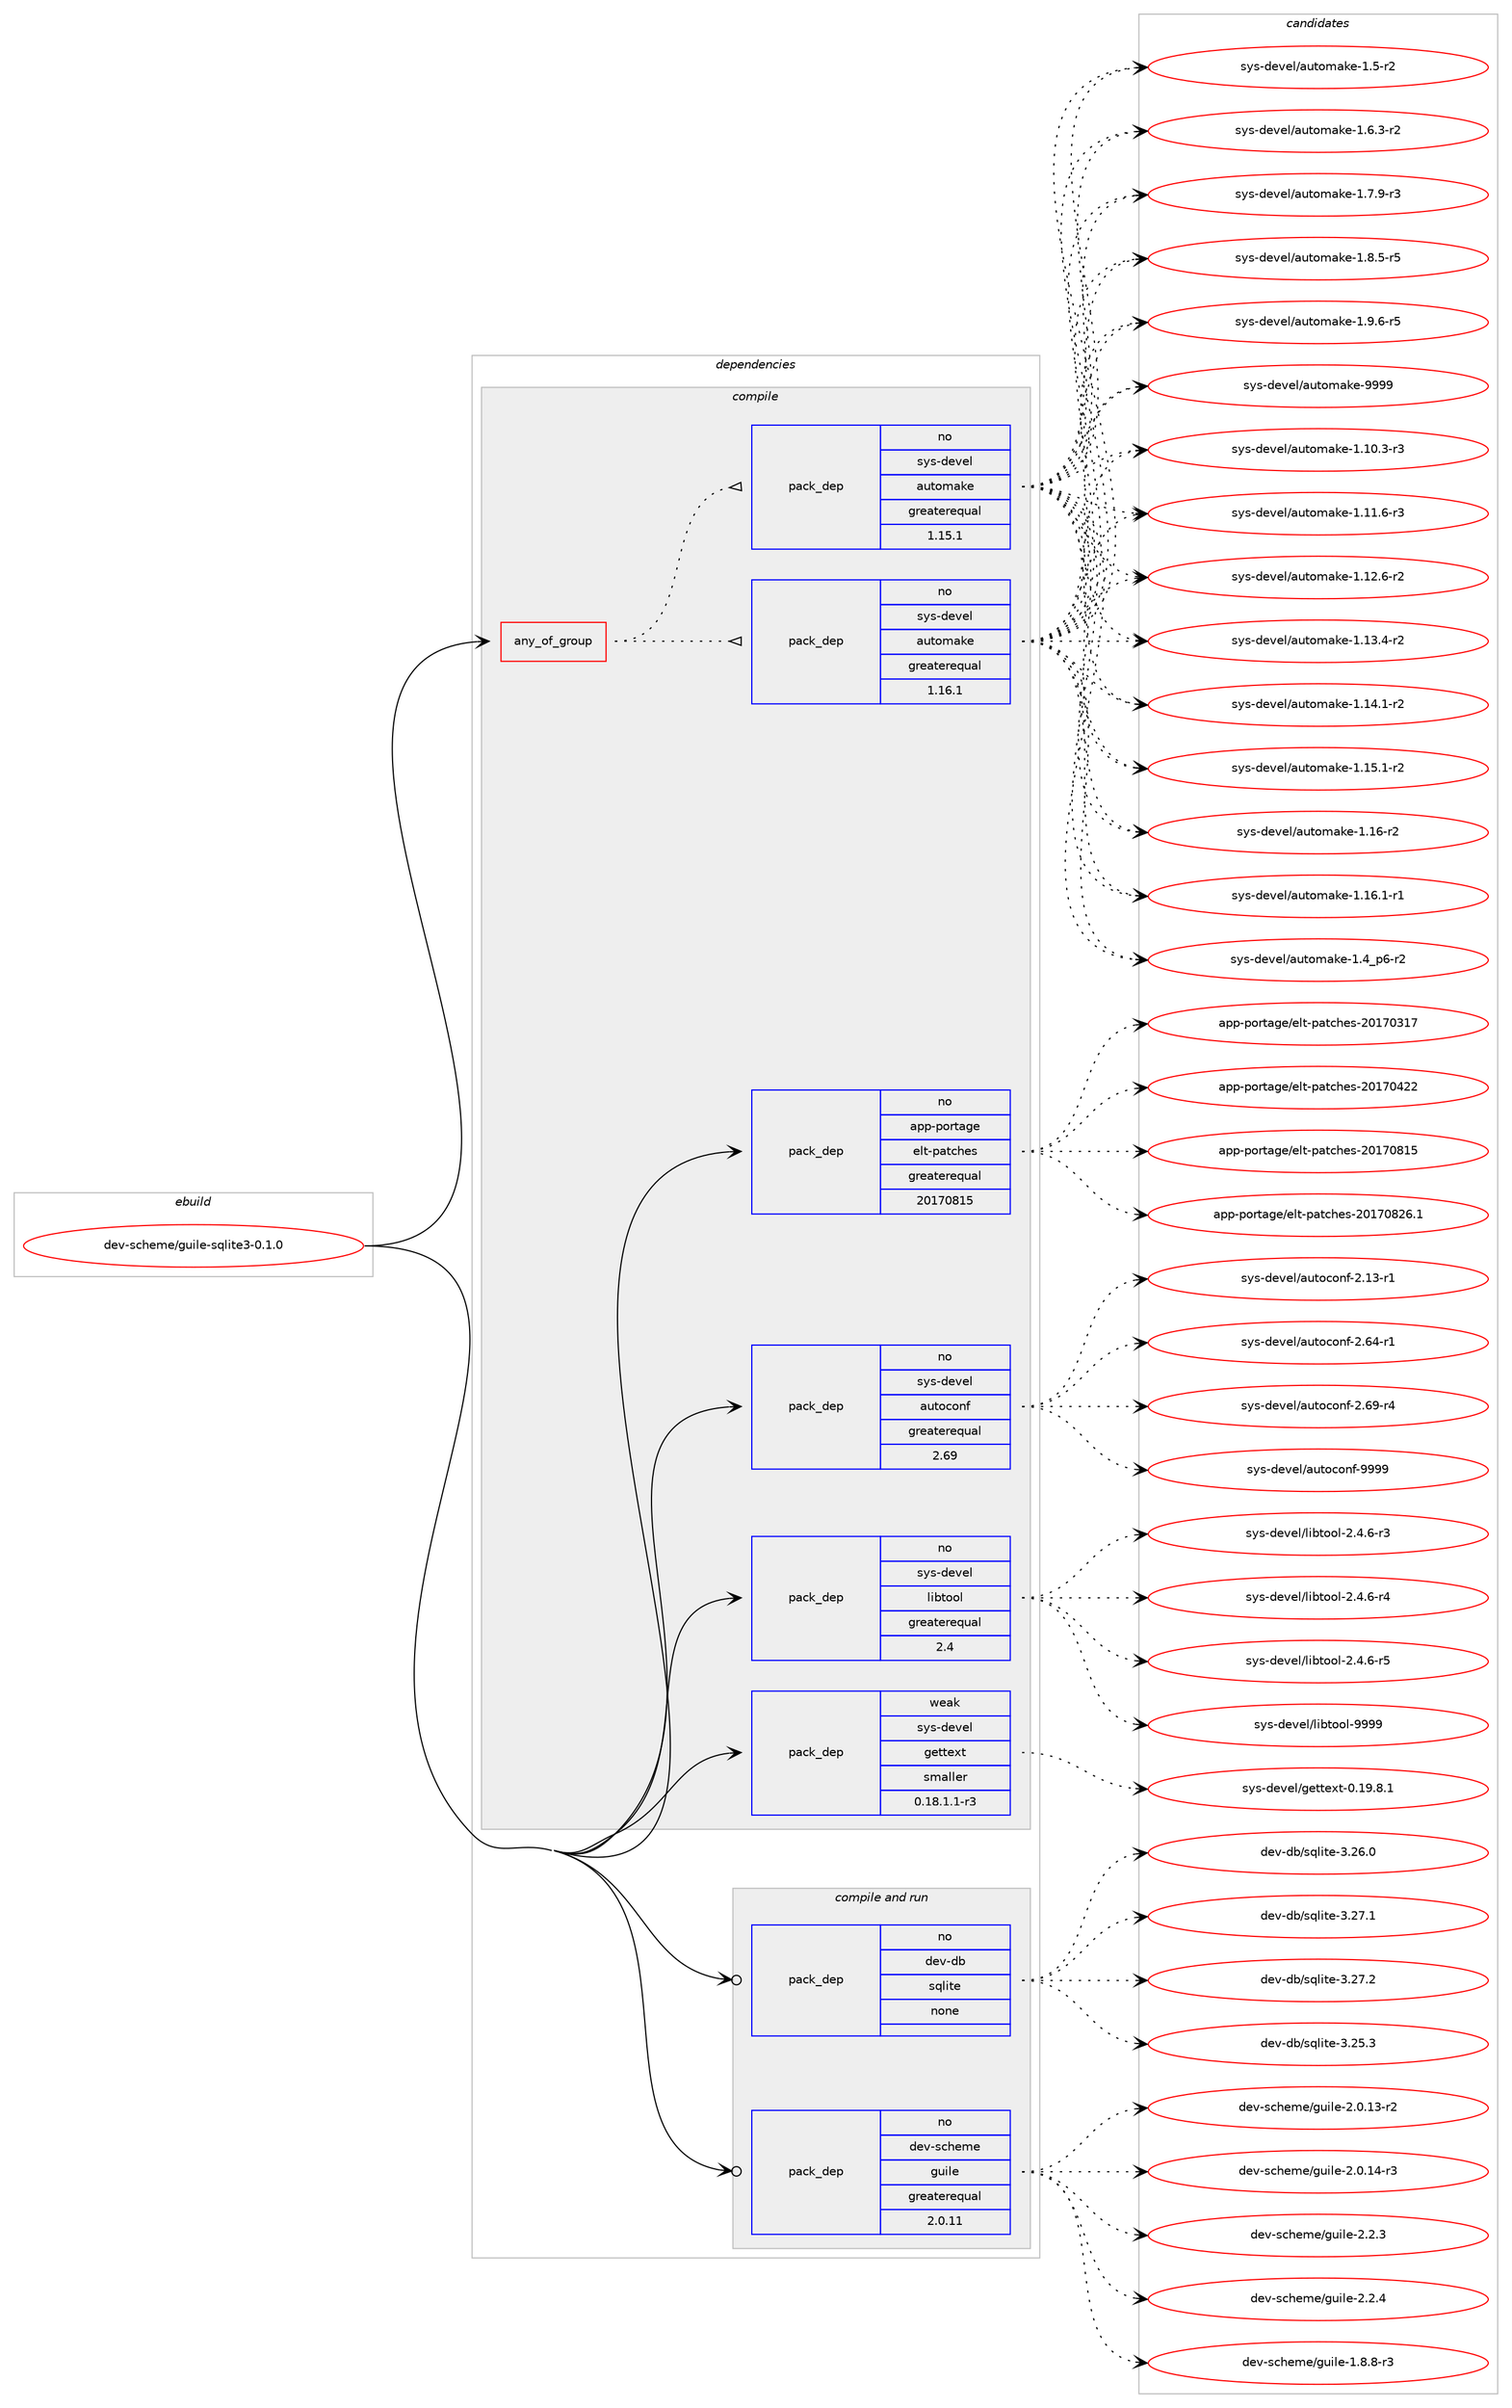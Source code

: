 digraph prolog {

# *************
# Graph options
# *************

newrank=true;
concentrate=true;
compound=true;
graph [rankdir=LR,fontname=Helvetica,fontsize=10,ranksep=1.5];#, ranksep=2.5, nodesep=0.2];
edge  [arrowhead=vee];
node  [fontname=Helvetica,fontsize=10];

# **********
# The ebuild
# **********

subgraph cluster_leftcol {
color=gray;
rank=same;
label=<<i>ebuild</i>>;
id [label="dev-scheme/guile-sqlite3-0.1.0", color=red, width=4, href="../dev-scheme/guile-sqlite3-0.1.0.svg"];
}

# ****************
# The dependencies
# ****************

subgraph cluster_midcol {
color=gray;
label=<<i>dependencies</i>>;
subgraph cluster_compile {
fillcolor="#eeeeee";
style=filled;
label=<<i>compile</i>>;
subgraph any22961 {
dependency1538672 [label=<<TABLE BORDER="0" CELLBORDER="1" CELLSPACING="0" CELLPADDING="4"><TR><TD CELLPADDING="10">any_of_group</TD></TR></TABLE>>, shape=none, color=red];subgraph pack1092229 {
dependency1538673 [label=<<TABLE BORDER="0" CELLBORDER="1" CELLSPACING="0" CELLPADDING="4" WIDTH="220"><TR><TD ROWSPAN="6" CELLPADDING="30">pack_dep</TD></TR><TR><TD WIDTH="110">no</TD></TR><TR><TD>sys-devel</TD></TR><TR><TD>automake</TD></TR><TR><TD>greaterequal</TD></TR><TR><TD>1.16.1</TD></TR></TABLE>>, shape=none, color=blue];
}
dependency1538672:e -> dependency1538673:w [weight=20,style="dotted",arrowhead="oinv"];
subgraph pack1092230 {
dependency1538674 [label=<<TABLE BORDER="0" CELLBORDER="1" CELLSPACING="0" CELLPADDING="4" WIDTH="220"><TR><TD ROWSPAN="6" CELLPADDING="30">pack_dep</TD></TR><TR><TD WIDTH="110">no</TD></TR><TR><TD>sys-devel</TD></TR><TR><TD>automake</TD></TR><TR><TD>greaterequal</TD></TR><TR><TD>1.15.1</TD></TR></TABLE>>, shape=none, color=blue];
}
dependency1538672:e -> dependency1538674:w [weight=20,style="dotted",arrowhead="oinv"];
}
id:e -> dependency1538672:w [weight=20,style="solid",arrowhead="vee"];
subgraph pack1092231 {
dependency1538675 [label=<<TABLE BORDER="0" CELLBORDER="1" CELLSPACING="0" CELLPADDING="4" WIDTH="220"><TR><TD ROWSPAN="6" CELLPADDING="30">pack_dep</TD></TR><TR><TD WIDTH="110">no</TD></TR><TR><TD>app-portage</TD></TR><TR><TD>elt-patches</TD></TR><TR><TD>greaterequal</TD></TR><TR><TD>20170815</TD></TR></TABLE>>, shape=none, color=blue];
}
id:e -> dependency1538675:w [weight=20,style="solid",arrowhead="vee"];
subgraph pack1092232 {
dependency1538676 [label=<<TABLE BORDER="0" CELLBORDER="1" CELLSPACING="0" CELLPADDING="4" WIDTH="220"><TR><TD ROWSPAN="6" CELLPADDING="30">pack_dep</TD></TR><TR><TD WIDTH="110">no</TD></TR><TR><TD>sys-devel</TD></TR><TR><TD>autoconf</TD></TR><TR><TD>greaterequal</TD></TR><TR><TD>2.69</TD></TR></TABLE>>, shape=none, color=blue];
}
id:e -> dependency1538676:w [weight=20,style="solid",arrowhead="vee"];
subgraph pack1092233 {
dependency1538677 [label=<<TABLE BORDER="0" CELLBORDER="1" CELLSPACING="0" CELLPADDING="4" WIDTH="220"><TR><TD ROWSPAN="6" CELLPADDING="30">pack_dep</TD></TR><TR><TD WIDTH="110">no</TD></TR><TR><TD>sys-devel</TD></TR><TR><TD>libtool</TD></TR><TR><TD>greaterequal</TD></TR><TR><TD>2.4</TD></TR></TABLE>>, shape=none, color=blue];
}
id:e -> dependency1538677:w [weight=20,style="solid",arrowhead="vee"];
subgraph pack1092234 {
dependency1538678 [label=<<TABLE BORDER="0" CELLBORDER="1" CELLSPACING="0" CELLPADDING="4" WIDTH="220"><TR><TD ROWSPAN="6" CELLPADDING="30">pack_dep</TD></TR><TR><TD WIDTH="110">weak</TD></TR><TR><TD>sys-devel</TD></TR><TR><TD>gettext</TD></TR><TR><TD>smaller</TD></TR><TR><TD>0.18.1.1-r3</TD></TR></TABLE>>, shape=none, color=blue];
}
id:e -> dependency1538678:w [weight=20,style="solid",arrowhead="vee"];
}
subgraph cluster_compileandrun {
fillcolor="#eeeeee";
style=filled;
label=<<i>compile and run</i>>;
subgraph pack1092235 {
dependency1538679 [label=<<TABLE BORDER="0" CELLBORDER="1" CELLSPACING="0" CELLPADDING="4" WIDTH="220"><TR><TD ROWSPAN="6" CELLPADDING="30">pack_dep</TD></TR><TR><TD WIDTH="110">no</TD></TR><TR><TD>dev-db</TD></TR><TR><TD>sqlite</TD></TR><TR><TD>none</TD></TR><TR><TD></TD></TR></TABLE>>, shape=none, color=blue];
}
id:e -> dependency1538679:w [weight=20,style="solid",arrowhead="odotvee"];
subgraph pack1092236 {
dependency1538680 [label=<<TABLE BORDER="0" CELLBORDER="1" CELLSPACING="0" CELLPADDING="4" WIDTH="220"><TR><TD ROWSPAN="6" CELLPADDING="30">pack_dep</TD></TR><TR><TD WIDTH="110">no</TD></TR><TR><TD>dev-scheme</TD></TR><TR><TD>guile</TD></TR><TR><TD>greaterequal</TD></TR><TR><TD>2.0.11</TD></TR></TABLE>>, shape=none, color=blue];
}
id:e -> dependency1538680:w [weight=20,style="solid",arrowhead="odotvee"];
}
subgraph cluster_run {
fillcolor="#eeeeee";
style=filled;
label=<<i>run</i>>;
}
}

# **************
# The candidates
# **************

subgraph cluster_choices {
rank=same;
color=gray;
label=<<i>candidates</i>>;

subgraph choice1092229 {
color=black;
nodesep=1;
choice11512111545100101118101108479711711611110997107101454946494846514511451 [label="sys-devel/automake-1.10.3-r3", color=red, width=4,href="../sys-devel/automake-1.10.3-r3.svg"];
choice11512111545100101118101108479711711611110997107101454946494946544511451 [label="sys-devel/automake-1.11.6-r3", color=red, width=4,href="../sys-devel/automake-1.11.6-r3.svg"];
choice11512111545100101118101108479711711611110997107101454946495046544511450 [label="sys-devel/automake-1.12.6-r2", color=red, width=4,href="../sys-devel/automake-1.12.6-r2.svg"];
choice11512111545100101118101108479711711611110997107101454946495146524511450 [label="sys-devel/automake-1.13.4-r2", color=red, width=4,href="../sys-devel/automake-1.13.4-r2.svg"];
choice11512111545100101118101108479711711611110997107101454946495246494511450 [label="sys-devel/automake-1.14.1-r2", color=red, width=4,href="../sys-devel/automake-1.14.1-r2.svg"];
choice11512111545100101118101108479711711611110997107101454946495346494511450 [label="sys-devel/automake-1.15.1-r2", color=red, width=4,href="../sys-devel/automake-1.15.1-r2.svg"];
choice1151211154510010111810110847971171161111099710710145494649544511450 [label="sys-devel/automake-1.16-r2", color=red, width=4,href="../sys-devel/automake-1.16-r2.svg"];
choice11512111545100101118101108479711711611110997107101454946495446494511449 [label="sys-devel/automake-1.16.1-r1", color=red, width=4,href="../sys-devel/automake-1.16.1-r1.svg"];
choice115121115451001011181011084797117116111109971071014549465295112544511450 [label="sys-devel/automake-1.4_p6-r2", color=red, width=4,href="../sys-devel/automake-1.4_p6-r2.svg"];
choice11512111545100101118101108479711711611110997107101454946534511450 [label="sys-devel/automake-1.5-r2", color=red, width=4,href="../sys-devel/automake-1.5-r2.svg"];
choice115121115451001011181011084797117116111109971071014549465446514511450 [label="sys-devel/automake-1.6.3-r2", color=red, width=4,href="../sys-devel/automake-1.6.3-r2.svg"];
choice115121115451001011181011084797117116111109971071014549465546574511451 [label="sys-devel/automake-1.7.9-r3", color=red, width=4,href="../sys-devel/automake-1.7.9-r3.svg"];
choice115121115451001011181011084797117116111109971071014549465646534511453 [label="sys-devel/automake-1.8.5-r5", color=red, width=4,href="../sys-devel/automake-1.8.5-r5.svg"];
choice115121115451001011181011084797117116111109971071014549465746544511453 [label="sys-devel/automake-1.9.6-r5", color=red, width=4,href="../sys-devel/automake-1.9.6-r5.svg"];
choice115121115451001011181011084797117116111109971071014557575757 [label="sys-devel/automake-9999", color=red, width=4,href="../sys-devel/automake-9999.svg"];
dependency1538673:e -> choice11512111545100101118101108479711711611110997107101454946494846514511451:w [style=dotted,weight="100"];
dependency1538673:e -> choice11512111545100101118101108479711711611110997107101454946494946544511451:w [style=dotted,weight="100"];
dependency1538673:e -> choice11512111545100101118101108479711711611110997107101454946495046544511450:w [style=dotted,weight="100"];
dependency1538673:e -> choice11512111545100101118101108479711711611110997107101454946495146524511450:w [style=dotted,weight="100"];
dependency1538673:e -> choice11512111545100101118101108479711711611110997107101454946495246494511450:w [style=dotted,weight="100"];
dependency1538673:e -> choice11512111545100101118101108479711711611110997107101454946495346494511450:w [style=dotted,weight="100"];
dependency1538673:e -> choice1151211154510010111810110847971171161111099710710145494649544511450:w [style=dotted,weight="100"];
dependency1538673:e -> choice11512111545100101118101108479711711611110997107101454946495446494511449:w [style=dotted,weight="100"];
dependency1538673:e -> choice115121115451001011181011084797117116111109971071014549465295112544511450:w [style=dotted,weight="100"];
dependency1538673:e -> choice11512111545100101118101108479711711611110997107101454946534511450:w [style=dotted,weight="100"];
dependency1538673:e -> choice115121115451001011181011084797117116111109971071014549465446514511450:w [style=dotted,weight="100"];
dependency1538673:e -> choice115121115451001011181011084797117116111109971071014549465546574511451:w [style=dotted,weight="100"];
dependency1538673:e -> choice115121115451001011181011084797117116111109971071014549465646534511453:w [style=dotted,weight="100"];
dependency1538673:e -> choice115121115451001011181011084797117116111109971071014549465746544511453:w [style=dotted,weight="100"];
dependency1538673:e -> choice115121115451001011181011084797117116111109971071014557575757:w [style=dotted,weight="100"];
}
subgraph choice1092230 {
color=black;
nodesep=1;
choice11512111545100101118101108479711711611110997107101454946494846514511451 [label="sys-devel/automake-1.10.3-r3", color=red, width=4,href="../sys-devel/automake-1.10.3-r3.svg"];
choice11512111545100101118101108479711711611110997107101454946494946544511451 [label="sys-devel/automake-1.11.6-r3", color=red, width=4,href="../sys-devel/automake-1.11.6-r3.svg"];
choice11512111545100101118101108479711711611110997107101454946495046544511450 [label="sys-devel/automake-1.12.6-r2", color=red, width=4,href="../sys-devel/automake-1.12.6-r2.svg"];
choice11512111545100101118101108479711711611110997107101454946495146524511450 [label="sys-devel/automake-1.13.4-r2", color=red, width=4,href="../sys-devel/automake-1.13.4-r2.svg"];
choice11512111545100101118101108479711711611110997107101454946495246494511450 [label="sys-devel/automake-1.14.1-r2", color=red, width=4,href="../sys-devel/automake-1.14.1-r2.svg"];
choice11512111545100101118101108479711711611110997107101454946495346494511450 [label="sys-devel/automake-1.15.1-r2", color=red, width=4,href="../sys-devel/automake-1.15.1-r2.svg"];
choice1151211154510010111810110847971171161111099710710145494649544511450 [label="sys-devel/automake-1.16-r2", color=red, width=4,href="../sys-devel/automake-1.16-r2.svg"];
choice11512111545100101118101108479711711611110997107101454946495446494511449 [label="sys-devel/automake-1.16.1-r1", color=red, width=4,href="../sys-devel/automake-1.16.1-r1.svg"];
choice115121115451001011181011084797117116111109971071014549465295112544511450 [label="sys-devel/automake-1.4_p6-r2", color=red, width=4,href="../sys-devel/automake-1.4_p6-r2.svg"];
choice11512111545100101118101108479711711611110997107101454946534511450 [label="sys-devel/automake-1.5-r2", color=red, width=4,href="../sys-devel/automake-1.5-r2.svg"];
choice115121115451001011181011084797117116111109971071014549465446514511450 [label="sys-devel/automake-1.6.3-r2", color=red, width=4,href="../sys-devel/automake-1.6.3-r2.svg"];
choice115121115451001011181011084797117116111109971071014549465546574511451 [label="sys-devel/automake-1.7.9-r3", color=red, width=4,href="../sys-devel/automake-1.7.9-r3.svg"];
choice115121115451001011181011084797117116111109971071014549465646534511453 [label="sys-devel/automake-1.8.5-r5", color=red, width=4,href="../sys-devel/automake-1.8.5-r5.svg"];
choice115121115451001011181011084797117116111109971071014549465746544511453 [label="sys-devel/automake-1.9.6-r5", color=red, width=4,href="../sys-devel/automake-1.9.6-r5.svg"];
choice115121115451001011181011084797117116111109971071014557575757 [label="sys-devel/automake-9999", color=red, width=4,href="../sys-devel/automake-9999.svg"];
dependency1538674:e -> choice11512111545100101118101108479711711611110997107101454946494846514511451:w [style=dotted,weight="100"];
dependency1538674:e -> choice11512111545100101118101108479711711611110997107101454946494946544511451:w [style=dotted,weight="100"];
dependency1538674:e -> choice11512111545100101118101108479711711611110997107101454946495046544511450:w [style=dotted,weight="100"];
dependency1538674:e -> choice11512111545100101118101108479711711611110997107101454946495146524511450:w [style=dotted,weight="100"];
dependency1538674:e -> choice11512111545100101118101108479711711611110997107101454946495246494511450:w [style=dotted,weight="100"];
dependency1538674:e -> choice11512111545100101118101108479711711611110997107101454946495346494511450:w [style=dotted,weight="100"];
dependency1538674:e -> choice1151211154510010111810110847971171161111099710710145494649544511450:w [style=dotted,weight="100"];
dependency1538674:e -> choice11512111545100101118101108479711711611110997107101454946495446494511449:w [style=dotted,weight="100"];
dependency1538674:e -> choice115121115451001011181011084797117116111109971071014549465295112544511450:w [style=dotted,weight="100"];
dependency1538674:e -> choice11512111545100101118101108479711711611110997107101454946534511450:w [style=dotted,weight="100"];
dependency1538674:e -> choice115121115451001011181011084797117116111109971071014549465446514511450:w [style=dotted,weight="100"];
dependency1538674:e -> choice115121115451001011181011084797117116111109971071014549465546574511451:w [style=dotted,weight="100"];
dependency1538674:e -> choice115121115451001011181011084797117116111109971071014549465646534511453:w [style=dotted,weight="100"];
dependency1538674:e -> choice115121115451001011181011084797117116111109971071014549465746544511453:w [style=dotted,weight="100"];
dependency1538674:e -> choice115121115451001011181011084797117116111109971071014557575757:w [style=dotted,weight="100"];
}
subgraph choice1092231 {
color=black;
nodesep=1;
choice97112112451121111141169710310147101108116451129711699104101115455048495548514955 [label="app-portage/elt-patches-20170317", color=red, width=4,href="../app-portage/elt-patches-20170317.svg"];
choice97112112451121111141169710310147101108116451129711699104101115455048495548525050 [label="app-portage/elt-patches-20170422", color=red, width=4,href="../app-portage/elt-patches-20170422.svg"];
choice97112112451121111141169710310147101108116451129711699104101115455048495548564953 [label="app-portage/elt-patches-20170815", color=red, width=4,href="../app-portage/elt-patches-20170815.svg"];
choice971121124511211111411697103101471011081164511297116991041011154550484955485650544649 [label="app-portage/elt-patches-20170826.1", color=red, width=4,href="../app-portage/elt-patches-20170826.1.svg"];
dependency1538675:e -> choice97112112451121111141169710310147101108116451129711699104101115455048495548514955:w [style=dotted,weight="100"];
dependency1538675:e -> choice97112112451121111141169710310147101108116451129711699104101115455048495548525050:w [style=dotted,weight="100"];
dependency1538675:e -> choice97112112451121111141169710310147101108116451129711699104101115455048495548564953:w [style=dotted,weight="100"];
dependency1538675:e -> choice971121124511211111411697103101471011081164511297116991041011154550484955485650544649:w [style=dotted,weight="100"];
}
subgraph choice1092232 {
color=black;
nodesep=1;
choice1151211154510010111810110847971171161119911111010245504649514511449 [label="sys-devel/autoconf-2.13-r1", color=red, width=4,href="../sys-devel/autoconf-2.13-r1.svg"];
choice1151211154510010111810110847971171161119911111010245504654524511449 [label="sys-devel/autoconf-2.64-r1", color=red, width=4,href="../sys-devel/autoconf-2.64-r1.svg"];
choice1151211154510010111810110847971171161119911111010245504654574511452 [label="sys-devel/autoconf-2.69-r4", color=red, width=4,href="../sys-devel/autoconf-2.69-r4.svg"];
choice115121115451001011181011084797117116111991111101024557575757 [label="sys-devel/autoconf-9999", color=red, width=4,href="../sys-devel/autoconf-9999.svg"];
dependency1538676:e -> choice1151211154510010111810110847971171161119911111010245504649514511449:w [style=dotted,weight="100"];
dependency1538676:e -> choice1151211154510010111810110847971171161119911111010245504654524511449:w [style=dotted,weight="100"];
dependency1538676:e -> choice1151211154510010111810110847971171161119911111010245504654574511452:w [style=dotted,weight="100"];
dependency1538676:e -> choice115121115451001011181011084797117116111991111101024557575757:w [style=dotted,weight="100"];
}
subgraph choice1092233 {
color=black;
nodesep=1;
choice1151211154510010111810110847108105981161111111084550465246544511451 [label="sys-devel/libtool-2.4.6-r3", color=red, width=4,href="../sys-devel/libtool-2.4.6-r3.svg"];
choice1151211154510010111810110847108105981161111111084550465246544511452 [label="sys-devel/libtool-2.4.6-r4", color=red, width=4,href="../sys-devel/libtool-2.4.6-r4.svg"];
choice1151211154510010111810110847108105981161111111084550465246544511453 [label="sys-devel/libtool-2.4.6-r5", color=red, width=4,href="../sys-devel/libtool-2.4.6-r5.svg"];
choice1151211154510010111810110847108105981161111111084557575757 [label="sys-devel/libtool-9999", color=red, width=4,href="../sys-devel/libtool-9999.svg"];
dependency1538677:e -> choice1151211154510010111810110847108105981161111111084550465246544511451:w [style=dotted,weight="100"];
dependency1538677:e -> choice1151211154510010111810110847108105981161111111084550465246544511452:w [style=dotted,weight="100"];
dependency1538677:e -> choice1151211154510010111810110847108105981161111111084550465246544511453:w [style=dotted,weight="100"];
dependency1538677:e -> choice1151211154510010111810110847108105981161111111084557575757:w [style=dotted,weight="100"];
}
subgraph choice1092234 {
color=black;
nodesep=1;
choice1151211154510010111810110847103101116116101120116454846495746564649 [label="sys-devel/gettext-0.19.8.1", color=red, width=4,href="../sys-devel/gettext-0.19.8.1.svg"];
dependency1538678:e -> choice1151211154510010111810110847103101116116101120116454846495746564649:w [style=dotted,weight="100"];
}
subgraph choice1092235 {
color=black;
nodesep=1;
choice10010111845100984711511310810511610145514650534651 [label="dev-db/sqlite-3.25.3", color=red, width=4,href="../dev-db/sqlite-3.25.3.svg"];
choice10010111845100984711511310810511610145514650544648 [label="dev-db/sqlite-3.26.0", color=red, width=4,href="../dev-db/sqlite-3.26.0.svg"];
choice10010111845100984711511310810511610145514650554649 [label="dev-db/sqlite-3.27.1", color=red, width=4,href="../dev-db/sqlite-3.27.1.svg"];
choice10010111845100984711511310810511610145514650554650 [label="dev-db/sqlite-3.27.2", color=red, width=4,href="../dev-db/sqlite-3.27.2.svg"];
dependency1538679:e -> choice10010111845100984711511310810511610145514650534651:w [style=dotted,weight="100"];
dependency1538679:e -> choice10010111845100984711511310810511610145514650544648:w [style=dotted,weight="100"];
dependency1538679:e -> choice10010111845100984711511310810511610145514650554649:w [style=dotted,weight="100"];
dependency1538679:e -> choice10010111845100984711511310810511610145514650554650:w [style=dotted,weight="100"];
}
subgraph choice1092236 {
color=black;
nodesep=1;
choice1001011184511599104101109101471031171051081014549465646564511451 [label="dev-scheme/guile-1.8.8-r3", color=red, width=4,href="../dev-scheme/guile-1.8.8-r3.svg"];
choice100101118451159910410110910147103117105108101455046484649514511450 [label="dev-scheme/guile-2.0.13-r2", color=red, width=4,href="../dev-scheme/guile-2.0.13-r2.svg"];
choice100101118451159910410110910147103117105108101455046484649524511451 [label="dev-scheme/guile-2.0.14-r3", color=red, width=4,href="../dev-scheme/guile-2.0.14-r3.svg"];
choice100101118451159910410110910147103117105108101455046504651 [label="dev-scheme/guile-2.2.3", color=red, width=4,href="../dev-scheme/guile-2.2.3.svg"];
choice100101118451159910410110910147103117105108101455046504652 [label="dev-scheme/guile-2.2.4", color=red, width=4,href="../dev-scheme/guile-2.2.4.svg"];
dependency1538680:e -> choice1001011184511599104101109101471031171051081014549465646564511451:w [style=dotted,weight="100"];
dependency1538680:e -> choice100101118451159910410110910147103117105108101455046484649514511450:w [style=dotted,weight="100"];
dependency1538680:e -> choice100101118451159910410110910147103117105108101455046484649524511451:w [style=dotted,weight="100"];
dependency1538680:e -> choice100101118451159910410110910147103117105108101455046504651:w [style=dotted,weight="100"];
dependency1538680:e -> choice100101118451159910410110910147103117105108101455046504652:w [style=dotted,weight="100"];
}
}

}
